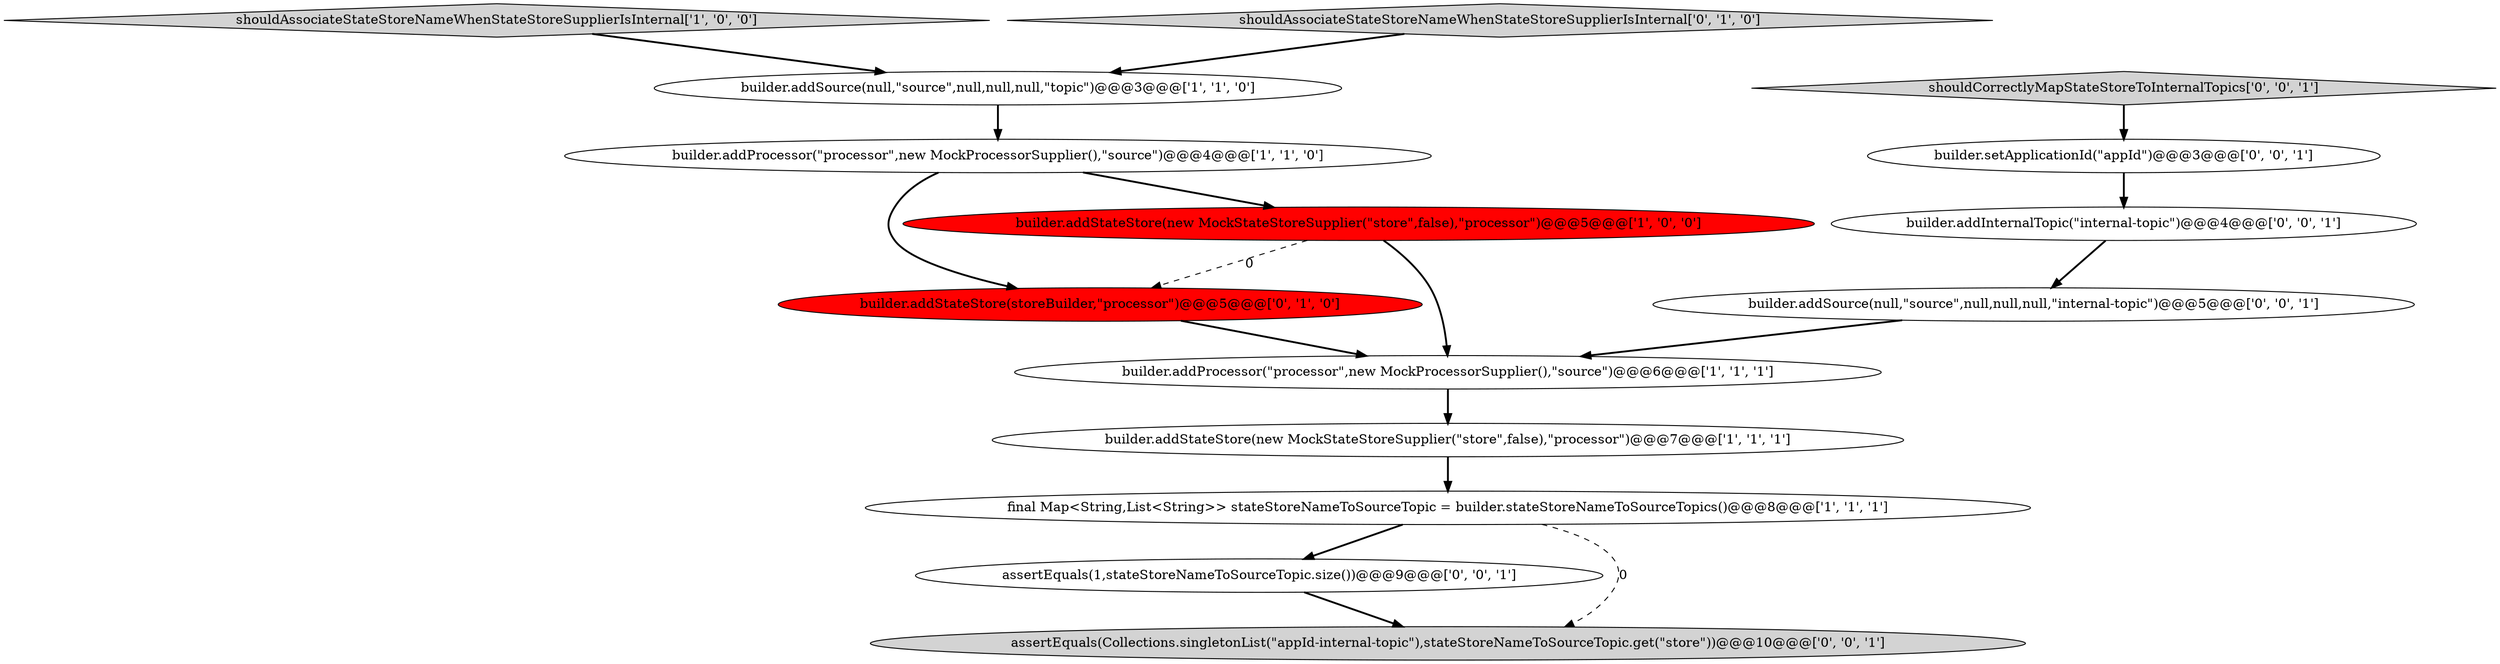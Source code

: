 digraph {
8 [style = filled, label = "builder.addStateStore(storeBuilder,\"processor\")@@@5@@@['0', '1', '0']", fillcolor = red, shape = ellipse image = "AAA1AAABBB2BBB"];
14 [style = filled, label = "assertEquals(1,stateStoreNameToSourceTopic.size())@@@9@@@['0', '0', '1']", fillcolor = white, shape = ellipse image = "AAA0AAABBB3BBB"];
6 [style = filled, label = "shouldAssociateStateStoreNameWhenStateStoreSupplierIsInternal['1', '0', '0']", fillcolor = lightgray, shape = diamond image = "AAA0AAABBB1BBB"];
0 [style = filled, label = "builder.addStateStore(new MockStateStoreSupplier(\"store\",false),\"processor\")@@@5@@@['1', '0', '0']", fillcolor = red, shape = ellipse image = "AAA1AAABBB1BBB"];
7 [style = filled, label = "shouldAssociateStateStoreNameWhenStateStoreSupplierIsInternal['0', '1', '0']", fillcolor = lightgray, shape = diamond image = "AAA0AAABBB2BBB"];
1 [style = filled, label = "builder.addProcessor(\"processor\",new MockProcessorSupplier(),\"source\")@@@6@@@['1', '1', '1']", fillcolor = white, shape = ellipse image = "AAA0AAABBB1BBB"];
10 [style = filled, label = "builder.setApplicationId(\"appId\")@@@3@@@['0', '0', '1']", fillcolor = white, shape = ellipse image = "AAA0AAABBB3BBB"];
11 [style = filled, label = "shouldCorrectlyMapStateStoreToInternalTopics['0', '0', '1']", fillcolor = lightgray, shape = diamond image = "AAA0AAABBB3BBB"];
3 [style = filled, label = "builder.addSource(null,\"source\",null,null,null,\"topic\")@@@3@@@['1', '1', '0']", fillcolor = white, shape = ellipse image = "AAA0AAABBB1BBB"];
2 [style = filled, label = "builder.addProcessor(\"processor\",new MockProcessorSupplier(),\"source\")@@@4@@@['1', '1', '0']", fillcolor = white, shape = ellipse image = "AAA0AAABBB1BBB"];
9 [style = filled, label = "builder.addSource(null,\"source\",null,null,null,\"internal-topic\")@@@5@@@['0', '0', '1']", fillcolor = white, shape = ellipse image = "AAA0AAABBB3BBB"];
5 [style = filled, label = "builder.addStateStore(new MockStateStoreSupplier(\"store\",false),\"processor\")@@@7@@@['1', '1', '1']", fillcolor = white, shape = ellipse image = "AAA0AAABBB1BBB"];
12 [style = filled, label = "assertEquals(Collections.singletonList(\"appId-internal-topic\"),stateStoreNameToSourceTopic.get(\"store\"))@@@10@@@['0', '0', '1']", fillcolor = lightgray, shape = ellipse image = "AAA0AAABBB3BBB"];
13 [style = filled, label = "builder.addInternalTopic(\"internal-topic\")@@@4@@@['0', '0', '1']", fillcolor = white, shape = ellipse image = "AAA0AAABBB3BBB"];
4 [style = filled, label = "final Map<String,List<String>> stateStoreNameToSourceTopic = builder.stateStoreNameToSourceTopics()@@@8@@@['1', '1', '1']", fillcolor = white, shape = ellipse image = "AAA0AAABBB1BBB"];
1->5 [style = bold, label=""];
8->1 [style = bold, label=""];
6->3 [style = bold, label=""];
0->8 [style = dashed, label="0"];
4->14 [style = bold, label=""];
2->0 [style = bold, label=""];
13->9 [style = bold, label=""];
14->12 [style = bold, label=""];
4->12 [style = dashed, label="0"];
3->2 [style = bold, label=""];
10->13 [style = bold, label=""];
9->1 [style = bold, label=""];
11->10 [style = bold, label=""];
0->1 [style = bold, label=""];
7->3 [style = bold, label=""];
5->4 [style = bold, label=""];
2->8 [style = bold, label=""];
}
